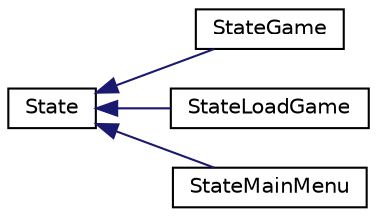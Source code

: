 digraph "Graphical Class Hierarchy"
{
  edge [fontname="Helvetica",fontsize="10",labelfontname="Helvetica",labelfontsize="10"];
  node [fontname="Helvetica",fontsize="10",shape=record];
  rankdir="LR";
  Node1 [label="State",height=0.2,width=0.4,color="black", fillcolor="white", style="filled",URL="$classState.html"];
  Node1 -> Node2 [dir="back",color="midnightblue",fontsize="10",style="solid",fontname="Helvetica"];
  Node2 [label="StateGame",height=0.2,width=0.4,color="black", fillcolor="white", style="filled",URL="$classStateGame.html"];
  Node1 -> Node3 [dir="back",color="midnightblue",fontsize="10",style="solid",fontname="Helvetica"];
  Node3 [label="StateLoadGame",height=0.2,width=0.4,color="black", fillcolor="white", style="filled",URL="$classStateLoadGame.html"];
  Node1 -> Node4 [dir="back",color="midnightblue",fontsize="10",style="solid",fontname="Helvetica"];
  Node4 [label="StateMainMenu",height=0.2,width=0.4,color="black", fillcolor="white", style="filled",URL="$classStateMainMenu.html"];
}

